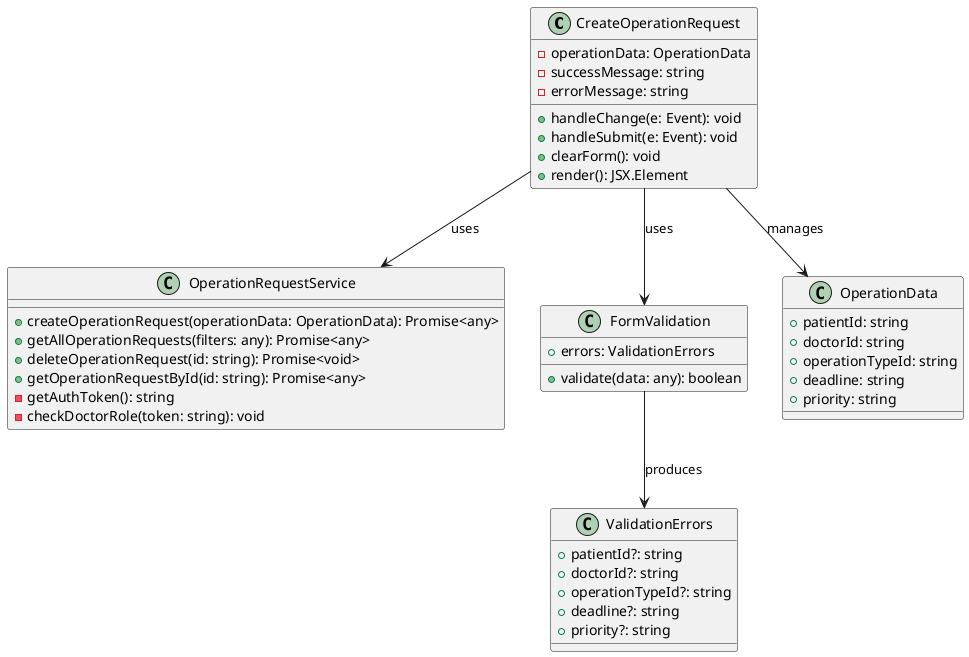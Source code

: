 @startuml Create Operation Request UI Frontend Class Diagram

' React Components
class CreateOperationRequest {
  - operationData: OperationData
  - successMessage: string
  - errorMessage: string
  + handleChange(e: Event): void
  + handleSubmit(e: Event): void
  + clearForm(): void
  + render(): JSX.Element
}

class OperationRequestService {
  + createOperationRequest(operationData: OperationData): Promise<any>
  + getAllOperationRequests(filters: any): Promise<any>
  + deleteOperationRequest(id: string): Promise<void>
  + getOperationRequestById(id: string): Promise<any>
  - getAuthToken(): string
  - checkDoctorRole(token: string): void
}

class FormValidation {
  + errors: ValidationErrors
  + validate(data: any): boolean
}

' Data Types
class OperationData {
  + patientId: string
  + doctorId: string
  + operationTypeId: string
  + deadline: string
  + priority: string
}

class ValidationErrors {
  + patientId?: string
  + doctorId?: string
  + operationTypeId?: string
  + deadline?: string
  + priority?: string
}

' Relationships
CreateOperationRequest --> OperationRequestService: uses
CreateOperationRequest --> FormValidation: uses
CreateOperationRequest --> OperationData: manages
FormValidation --> ValidationErrors: produces

@enduml